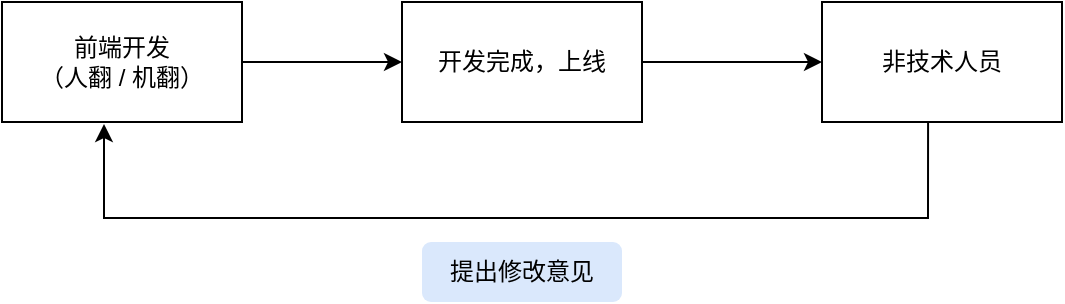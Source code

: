 <mxfile version="19.0.1" type="github">
  <diagram id="6uE1O_6fpSkZmwopCChP" name="Page-1">
    <mxGraphModel dx="912" dy="442" grid="1" gridSize="10" guides="1" tooltips="1" connect="1" arrows="1" fold="1" page="1" pageScale="1" pageWidth="827" pageHeight="1169" math="0" shadow="0">
      <root>
        <mxCell id="0" />
        <mxCell id="1" parent="0" />
        <mxCell id="zxVy3NK1CBtLwKCtLOPD-4" value="" style="edgeStyle=orthogonalEdgeStyle;rounded=0;orthogonalLoop=1;jettySize=auto;html=1;" edge="1" parent="1" source="zxVy3NK1CBtLwKCtLOPD-1" target="zxVy3NK1CBtLwKCtLOPD-2">
          <mxGeometry relative="1" as="geometry" />
        </mxCell>
        <mxCell id="zxVy3NK1CBtLwKCtLOPD-1" value="前端开发&lt;br&gt;（人翻 / 机翻）" style="rounded=0;whiteSpace=wrap;html=1;" vertex="1" parent="1">
          <mxGeometry x="150" y="300" width="120" height="60" as="geometry" />
        </mxCell>
        <mxCell id="zxVy3NK1CBtLwKCtLOPD-9" value="" style="edgeStyle=orthogonalEdgeStyle;rounded=0;orthogonalLoop=1;jettySize=auto;html=1;" edge="1" parent="1" source="zxVy3NK1CBtLwKCtLOPD-2" target="zxVy3NK1CBtLwKCtLOPD-3">
          <mxGeometry relative="1" as="geometry" />
        </mxCell>
        <mxCell id="zxVy3NK1CBtLwKCtLOPD-2" value="开发完成，上线" style="rounded=0;whiteSpace=wrap;html=1;" vertex="1" parent="1">
          <mxGeometry x="350" y="300" width="120" height="60" as="geometry" />
        </mxCell>
        <mxCell id="zxVy3NK1CBtLwKCtLOPD-3" value="非技术人员" style="rounded=0;whiteSpace=wrap;html=1;" vertex="1" parent="1">
          <mxGeometry x="560" y="300" width="120" height="60" as="geometry" />
        </mxCell>
        <mxCell id="zxVy3NK1CBtLwKCtLOPD-8" value="" style="endArrow=classic;html=1;rounded=0;exitX=0.442;exitY=1.033;exitDx=0;exitDy=0;exitPerimeter=0;entryX=0.425;entryY=1.05;entryDx=0;entryDy=0;entryPerimeter=0;" edge="1" parent="1">
          <mxGeometry width="50" height="50" relative="1" as="geometry">
            <mxPoint x="613.04" y="359.98" as="sourcePoint" />
            <mxPoint x="201" y="361.0" as="targetPoint" />
            <Array as="points">
              <mxPoint x="613" y="408" />
              <mxPoint x="201" y="408" />
            </Array>
          </mxGeometry>
        </mxCell>
        <mxCell id="zxVy3NK1CBtLwKCtLOPD-11" value="&lt;span style=&quot;&quot;&gt;提出修改意见&lt;/span&gt;" style="rounded=1;whiteSpace=wrap;html=1;fillColor=#dae8fc;strokeColor=none;" vertex="1" parent="1">
          <mxGeometry x="360" y="420" width="100" height="30" as="geometry" />
        </mxCell>
      </root>
    </mxGraphModel>
  </diagram>
</mxfile>
